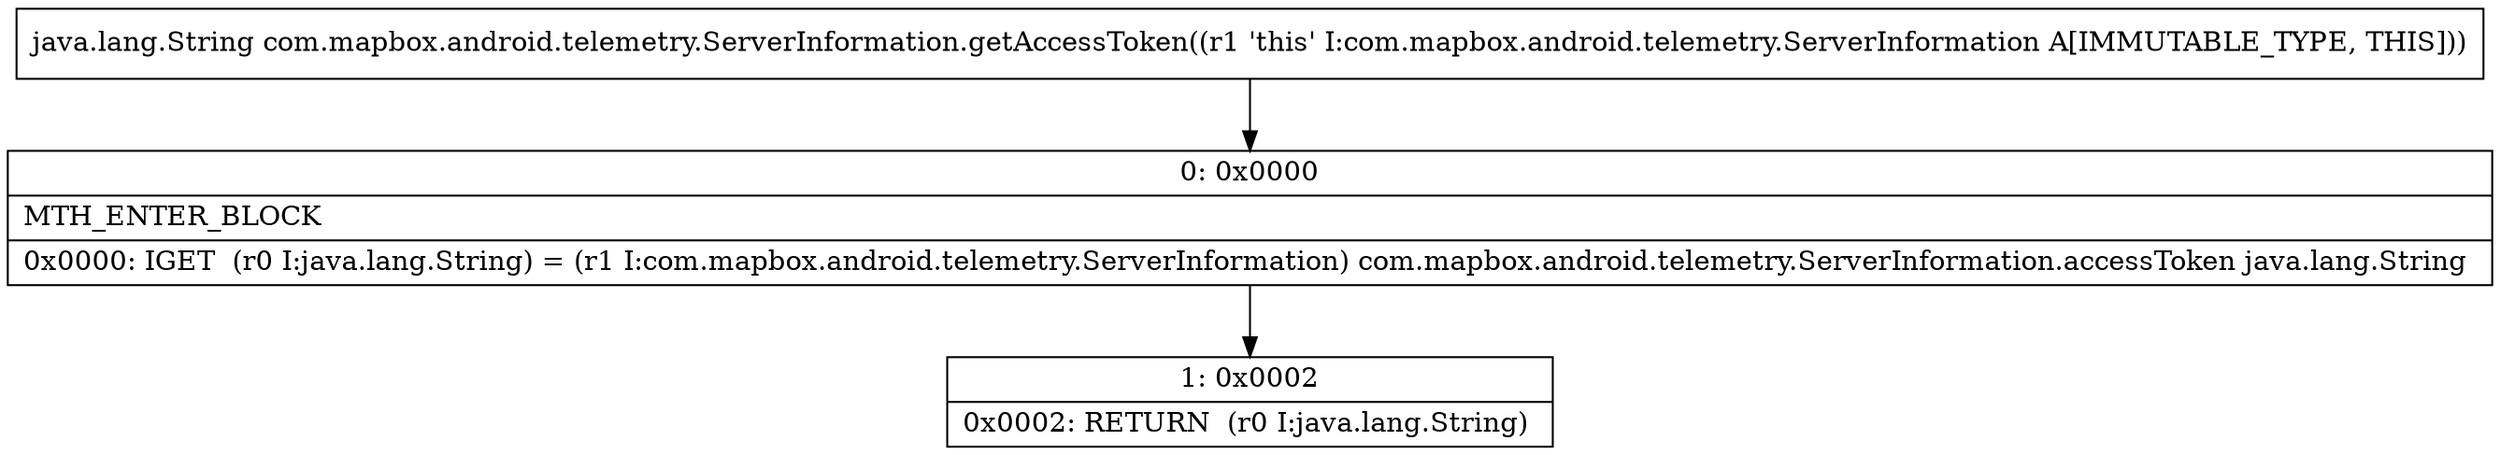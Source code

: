 digraph "CFG forcom.mapbox.android.telemetry.ServerInformation.getAccessToken()Ljava\/lang\/String;" {
Node_0 [shape=record,label="{0\:\ 0x0000|MTH_ENTER_BLOCK\l|0x0000: IGET  (r0 I:java.lang.String) = (r1 I:com.mapbox.android.telemetry.ServerInformation) com.mapbox.android.telemetry.ServerInformation.accessToken java.lang.String \l}"];
Node_1 [shape=record,label="{1\:\ 0x0002|0x0002: RETURN  (r0 I:java.lang.String) \l}"];
MethodNode[shape=record,label="{java.lang.String com.mapbox.android.telemetry.ServerInformation.getAccessToken((r1 'this' I:com.mapbox.android.telemetry.ServerInformation A[IMMUTABLE_TYPE, THIS])) }"];
MethodNode -> Node_0;
Node_0 -> Node_1;
}


